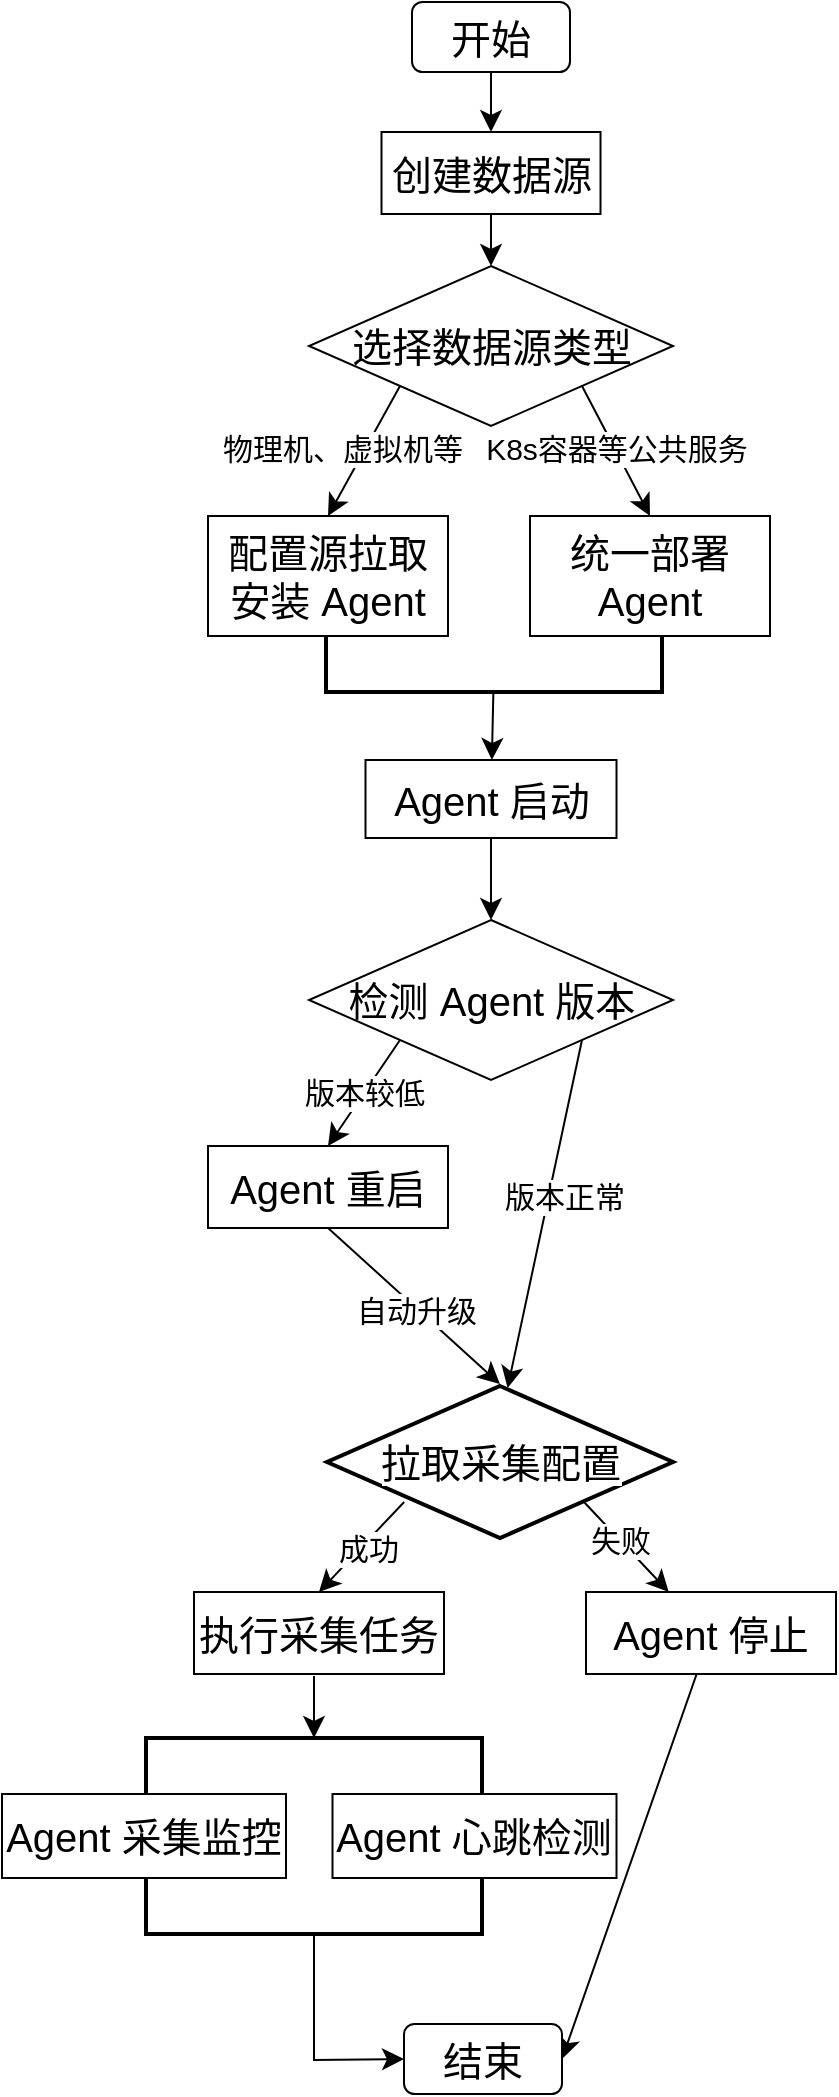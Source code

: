 <mxfile version="24.8.6">
  <diagram name="第 1 页" id="uQV4d3QOdv5ZGM-Fy3Eu">
    <mxGraphModel dx="1420" dy="1122" grid="0" gridSize="10" guides="1" tooltips="1" connect="1" arrows="1" fold="1" page="0" pageScale="1" pageWidth="827" pageHeight="1169" math="0" shadow="0">
      <root>
        <mxCell id="0" />
        <mxCell id="1" parent="0" />
        <mxCell id="3i4N--CUoDsbIN8EMX7h-10" value="" style="edgeStyle=none;curved=1;rounded=0;orthogonalLoop=1;jettySize=auto;html=1;fontSize=12;startSize=8;endSize=8;entryX=0.5;entryY=0;entryDx=0;entryDy=0;" parent="1" source="3i4N--CUoDsbIN8EMX7h-2" target="3i4N--CUoDsbIN8EMX7h-7" edge="1">
          <mxGeometry relative="1" as="geometry" />
        </mxCell>
        <mxCell id="3i4N--CUoDsbIN8EMX7h-2" value="&lt;font style=&quot;font-size: 20px;&quot;&gt;开始&lt;/font&gt;" style="rounded=1;whiteSpace=wrap;html=1;" parent="1" vertex="1">
          <mxGeometry x="146" y="-138" width="79" height="35" as="geometry" />
        </mxCell>
        <mxCell id="3i4N--CUoDsbIN8EMX7h-11" value="" style="edgeStyle=none;curved=1;rounded=0;orthogonalLoop=1;jettySize=auto;html=1;fontSize=12;startSize=8;endSize=8;" parent="1" source="3i4N--CUoDsbIN8EMX7h-7" target="3i4N--CUoDsbIN8EMX7h-8" edge="1">
          <mxGeometry relative="1" as="geometry" />
        </mxCell>
        <mxCell id="3i4N--CUoDsbIN8EMX7h-7" value="&lt;font style=&quot;font-size: 20px;&quot;&gt;创建数据源&lt;/font&gt;" style="rounded=0;whiteSpace=wrap;html=1;" parent="1" vertex="1">
          <mxGeometry x="130.75" y="-73" width="109.5" height="41" as="geometry" />
        </mxCell>
        <mxCell id="3i4N--CUoDsbIN8EMX7h-13" value="" style="edgeStyle=none;curved=1;rounded=0;orthogonalLoop=1;jettySize=auto;html=1;fontSize=12;startSize=8;endSize=8;entryX=0.5;entryY=0;entryDx=0;entryDy=0;exitX=0;exitY=1;exitDx=0;exitDy=0;" parent="1" source="3i4N--CUoDsbIN8EMX7h-8" target="3i4N--CUoDsbIN8EMX7h-12" edge="1">
          <mxGeometry relative="1" as="geometry" />
        </mxCell>
        <mxCell id="3i4N--CUoDsbIN8EMX7h-16" value="&lt;font style=&quot;font-size: 15px;&quot;&gt;物理机、虚拟机等&lt;/font&gt;" style="edgeLabel;html=1;align=center;verticalAlign=middle;resizable=0;points=[];fontSize=12;" parent="3i4N--CUoDsbIN8EMX7h-13" vertex="1" connectable="0">
          <mxGeometry x="-0.085" y="1" relative="1" as="geometry">
            <mxPoint x="-14" y="1" as="offset" />
          </mxGeometry>
        </mxCell>
        <mxCell id="3i4N--CUoDsbIN8EMX7h-15" style="edgeStyle=none;curved=1;rounded=0;orthogonalLoop=1;jettySize=auto;html=1;exitX=1;exitY=1;exitDx=0;exitDy=0;entryX=0.5;entryY=0;entryDx=0;entryDy=0;fontSize=12;startSize=8;endSize=8;" parent="1" source="3i4N--CUoDsbIN8EMX7h-8" target="3i4N--CUoDsbIN8EMX7h-14" edge="1">
          <mxGeometry relative="1" as="geometry" />
        </mxCell>
        <mxCell id="3i4N--CUoDsbIN8EMX7h-17" value="&lt;font style=&quot;font-size: 15px;&quot;&gt;K8s容器等公共服务&lt;/font&gt;" style="edgeLabel;html=1;align=center;verticalAlign=middle;resizable=0;points=[];fontSize=12;" parent="3i4N--CUoDsbIN8EMX7h-15" vertex="1" connectable="0">
          <mxGeometry x="-0.316" y="3" relative="1" as="geometry">
            <mxPoint x="3" y="10" as="offset" />
          </mxGeometry>
        </mxCell>
        <mxCell id="3i4N--CUoDsbIN8EMX7h-8" value="&lt;font style=&quot;font-size: 20px;&quot;&gt;选择数据源类型&lt;/font&gt;" style="rhombus;whiteSpace=wrap;html=1;" parent="1" vertex="1">
          <mxGeometry x="94.5" y="-6" width="182" height="80" as="geometry" />
        </mxCell>
        <mxCell id="3i4N--CUoDsbIN8EMX7h-12" value="&lt;font style=&quot;font-size: 20px;&quot;&gt;配置源拉取安装 Agent&lt;/font&gt;" style="whiteSpace=wrap;html=1;" parent="1" vertex="1">
          <mxGeometry x="44" y="119" width="120" height="60" as="geometry" />
        </mxCell>
        <mxCell id="3i4N--CUoDsbIN8EMX7h-14" value="&lt;font style=&quot;font-size: 20px;&quot;&gt;统一部署 Agent&lt;/font&gt;" style="whiteSpace=wrap;html=1;" parent="1" vertex="1">
          <mxGeometry x="205" y="119" width="120" height="60" as="geometry" />
        </mxCell>
        <mxCell id="3i4N--CUoDsbIN8EMX7h-24" style="edgeStyle=none;curved=1;rounded=0;orthogonalLoop=1;jettySize=auto;html=1;exitX=0.5;exitY=1;exitDx=0;exitDy=0;entryX=0.5;entryY=0;entryDx=0;entryDy=0;fontSize=12;startSize=8;endSize=8;" parent="1" source="3i4N--CUoDsbIN8EMX7h-19" target="3i4N--CUoDsbIN8EMX7h-23" edge="1">
          <mxGeometry relative="1" as="geometry" />
        </mxCell>
        <mxCell id="3i4N--CUoDsbIN8EMX7h-19" value="&lt;font style=&quot;font-size: 20px;&quot;&gt;Agent 启动&lt;/font&gt;" style="rounded=0;whiteSpace=wrap;html=1;" parent="1" vertex="1">
          <mxGeometry x="122.75" y="241" width="125.5" height="39" as="geometry" />
        </mxCell>
        <mxCell id="3i4N--CUoDsbIN8EMX7h-22" value="" style="edgeStyle=none;curved=1;rounded=0;orthogonalLoop=1;jettySize=auto;html=1;fontSize=12;startSize=8;endSize=8;" parent="1" source="3i4N--CUoDsbIN8EMX7h-21" target="3i4N--CUoDsbIN8EMX7h-19" edge="1">
          <mxGeometry relative="1" as="geometry" />
        </mxCell>
        <mxCell id="3i4N--CUoDsbIN8EMX7h-21" value="" style="strokeWidth=2;html=1;shape=mxgraph.flowchart.annotation_1;align=left;pointerEvents=1;direction=north;" parent="1" vertex="1">
          <mxGeometry x="103" y="179" width="168" height="28" as="geometry" />
        </mxCell>
        <mxCell id="3i4N--CUoDsbIN8EMX7h-29" value="&lt;font style=&quot;font-size: 15px;&quot;&gt;版本较低&lt;/font&gt;" style="edgeStyle=none;curved=1;rounded=0;orthogonalLoop=1;jettySize=auto;html=1;exitX=0;exitY=1;exitDx=0;exitDy=0;entryX=0.5;entryY=0;entryDx=0;entryDy=0;fontSize=12;startSize=8;endSize=8;" parent="1" source="3i4N--CUoDsbIN8EMX7h-23" target="3i4N--CUoDsbIN8EMX7h-27" edge="1">
          <mxGeometry relative="1" as="geometry" />
        </mxCell>
        <mxCell id="3i4N--CUoDsbIN8EMX7h-23" value="&lt;span style=&quot;font-size: 20px;&quot;&gt;检测 Agent 版本&lt;/span&gt;" style="rhombus;whiteSpace=wrap;html=1;" parent="1" vertex="1">
          <mxGeometry x="94.5" y="321" width="182" height="80" as="geometry" />
        </mxCell>
        <mxCell id="3i4N--CUoDsbIN8EMX7h-32" style="edgeStyle=none;curved=1;rounded=0;orthogonalLoop=1;jettySize=auto;html=1;fontSize=12;startSize=8;endSize=8;entryX=0.56;entryY=-0.017;entryDx=0;entryDy=0;entryPerimeter=0;exitX=0.5;exitY=1;exitDx=0;exitDy=0;" parent="1" source="3i4N--CUoDsbIN8EMX7h-27" edge="1">
          <mxGeometry relative="1" as="geometry">
            <mxPoint x="189.95" y="552.98" as="targetPoint" />
          </mxGeometry>
        </mxCell>
        <mxCell id="3i4N--CUoDsbIN8EMX7h-34" value="&lt;font style=&quot;font-size: 15px;&quot;&gt;自动升级&lt;/font&gt;" style="edgeLabel;html=1;align=center;verticalAlign=middle;resizable=0;points=[];fontSize=12;" parent="3i4N--CUoDsbIN8EMX7h-32" vertex="1" connectable="0">
          <mxGeometry x="0.006" relative="1" as="geometry">
            <mxPoint y="1" as="offset" />
          </mxGeometry>
        </mxCell>
        <mxCell id="3i4N--CUoDsbIN8EMX7h-27" value="&lt;span style=&quot;font-size: 20px;&quot;&gt;Agent 重启&lt;/span&gt;" style="whiteSpace=wrap;html=1;" parent="1" vertex="1">
          <mxGeometry x="44" y="434" width="120" height="41" as="geometry" />
        </mxCell>
        <mxCell id="3i4N--CUoDsbIN8EMX7h-30" style="edgeStyle=none;curved=1;rounded=0;orthogonalLoop=1;jettySize=auto;html=1;exitX=1;exitY=1;exitDx=0;exitDy=0;entryX=0.592;entryY=0.017;entryDx=0;entryDy=0;entryPerimeter=0;fontSize=12;startSize=8;endSize=8;" parent="1" source="3i4N--CUoDsbIN8EMX7h-23" edge="1">
          <mxGeometry relative="1" as="geometry">
            <mxPoint x="193.79" y="555.02" as="targetPoint" />
          </mxGeometry>
        </mxCell>
        <mxCell id="3i4N--CUoDsbIN8EMX7h-31" value="&lt;font style=&quot;font-size: 15px;&quot;&gt;版本正常&lt;/font&gt;" style="edgeLabel;html=1;align=center;verticalAlign=middle;resizable=0;points=[];fontSize=12;" parent="3i4N--CUoDsbIN8EMX7h-30" vertex="1" connectable="0">
          <mxGeometry x="-0.17" y="4" relative="1" as="geometry">
            <mxPoint x="2" y="5" as="offset" />
          </mxGeometry>
        </mxCell>
        <mxCell id="H1M93Ht1NQZLoZktQNuY-6" style="edgeStyle=none;curved=1;rounded=0;orthogonalLoop=1;jettySize=auto;html=1;exitX=0.223;exitY=0.763;exitDx=0;exitDy=0;exitPerimeter=0;fontSize=12;startSize=8;endSize=8;entryX=0.5;entryY=0;entryDx=0;entryDy=0;" edge="1" parent="1" source="H1M93Ht1NQZLoZktQNuY-2" target="H1M93Ht1NQZLoZktQNuY-4">
          <mxGeometry relative="1" as="geometry">
            <mxPoint x="104" y="632" as="targetPoint" />
          </mxGeometry>
        </mxCell>
        <mxCell id="H1M93Ht1NQZLoZktQNuY-7" value="&lt;span style=&quot;font-size: 15px;&quot;&gt;成功&lt;/span&gt;" style="edgeLabel;html=1;align=center;verticalAlign=middle;resizable=0;points=[];fontSize=12;" vertex="1" connectable="0" parent="H1M93Ht1NQZLoZktQNuY-6">
          <mxGeometry x="-0.068" y="2" relative="1" as="geometry">
            <mxPoint as="offset" />
          </mxGeometry>
        </mxCell>
        <mxCell id="H1M93Ht1NQZLoZktQNuY-18" style="edgeStyle=none;curved=1;rounded=0;orthogonalLoop=1;jettySize=auto;html=1;fontSize=12;startSize=8;endSize=8;exitX=0.752;exitY=0.776;exitDx=0;exitDy=0;exitPerimeter=0;entryX=0.331;entryY=0;entryDx=0;entryDy=0;entryPerimeter=0;" edge="1" parent="1" target="H1M93Ht1NQZLoZktQNuY-17">
          <mxGeometry relative="1" as="geometry">
            <mxPoint x="298" y="655" as="targetPoint" />
            <mxPoint x="231.996" y="611.996" as="sourcePoint" />
          </mxGeometry>
        </mxCell>
        <mxCell id="H1M93Ht1NQZLoZktQNuY-19" value="&lt;font style=&quot;font-size: 15px;&quot;&gt;失败&lt;/font&gt;" style="edgeLabel;html=1;align=center;verticalAlign=middle;resizable=0;points=[];fontSize=12;" vertex="1" connectable="0" parent="H1M93Ht1NQZLoZktQNuY-18">
          <mxGeometry x="-0.182" relative="1" as="geometry">
            <mxPoint as="offset" />
          </mxGeometry>
        </mxCell>
        <mxCell id="H1M93Ht1NQZLoZktQNuY-2" value="&lt;span style=&quot;caret-color: rgb(0, 0, 0); color: rgb(0, 0, 0); font-family: Helvetica; font-size: 20px; font-style: normal; font-variant-caps: normal; font-weight: 400; letter-spacing: normal; orphans: auto; text-align: center; text-indent: 0px; text-transform: none; white-space: normal; widows: auto; word-spacing: 0px; -webkit-text-stroke-width: 0px; background-color: rgb(255, 255, 255); text-decoration: none; display: inline !important; float: none;&quot;&gt;拉取采集配置&lt;/span&gt;" style="strokeWidth=2;html=1;shape=mxgraph.flowchart.decision;whiteSpace=wrap;" vertex="1" parent="1">
          <mxGeometry x="103.5" y="554" width="173" height="76" as="geometry" />
        </mxCell>
        <mxCell id="H1M93Ht1NQZLoZktQNuY-3" style="edgeStyle=none;curved=1;rounded=0;orthogonalLoop=1;jettySize=auto;html=1;exitX=0.5;exitY=1;exitDx=0;exitDy=0;fontSize=12;startSize=8;endSize=8;" edge="1" parent="1" source="3i4N--CUoDsbIN8EMX7h-19" target="3i4N--CUoDsbIN8EMX7h-19">
          <mxGeometry relative="1" as="geometry" />
        </mxCell>
        <mxCell id="H1M93Ht1NQZLoZktQNuY-4" value="&lt;span style=&quot;font-size: 20px;&quot;&gt;执行采集任务&lt;/span&gt;" style="whiteSpace=wrap;html=1;" vertex="1" parent="1">
          <mxGeometry x="37" y="657" width="125" height="41" as="geometry" />
        </mxCell>
        <mxCell id="H1M93Ht1NQZLoZktQNuY-5" style="edgeStyle=none;curved=1;rounded=0;orthogonalLoop=1;jettySize=auto;html=1;exitX=0;exitY=0.5;exitDx=0;exitDy=0;exitPerimeter=0;fontSize=12;startSize=8;endSize=8;" edge="1" parent="1" source="H1M93Ht1NQZLoZktQNuY-2" target="H1M93Ht1NQZLoZktQNuY-2">
          <mxGeometry relative="1" as="geometry" />
        </mxCell>
        <mxCell id="H1M93Ht1NQZLoZktQNuY-8" value="" style="strokeWidth=2;html=1;shape=mxgraph.flowchart.annotation_1;align=left;pointerEvents=1;direction=south;" vertex="1" parent="1">
          <mxGeometry x="13" y="730" width="168" height="28" as="geometry" />
        </mxCell>
        <mxCell id="H1M93Ht1NQZLoZktQNuY-14" value="" style="endArrow=classic;html=1;rounded=0;fontSize=12;startSize=8;endSize=8;curved=1;" edge="1" parent="1" target="H1M93Ht1NQZLoZktQNuY-8">
          <mxGeometry width="50" height="50" relative="1" as="geometry">
            <mxPoint x="97" y="699" as="sourcePoint" />
            <mxPoint x="101" y="726" as="targetPoint" />
          </mxGeometry>
        </mxCell>
        <mxCell id="H1M93Ht1NQZLoZktQNuY-15" value="&lt;span style=&quot;font-size: 20px;&quot;&gt;Agent 采集监控&lt;/span&gt;" style="whiteSpace=wrap;html=1;" vertex="1" parent="1">
          <mxGeometry x="-59" y="758" width="142" height="42" as="geometry" />
        </mxCell>
        <mxCell id="H1M93Ht1NQZLoZktQNuY-16" value="&lt;span style=&quot;font-size: 20px;&quot;&gt;Agent 心跳检测&lt;/span&gt;" style="whiteSpace=wrap;html=1;" vertex="1" parent="1">
          <mxGeometry x="106.25" y="758" width="142" height="42" as="geometry" />
        </mxCell>
        <mxCell id="H1M93Ht1NQZLoZktQNuY-21" style="edgeStyle=none;curved=1;rounded=0;orthogonalLoop=1;jettySize=auto;html=1;entryX=1;entryY=0.5;entryDx=0;entryDy=0;fontSize=12;startSize=8;endSize=8;" edge="1" parent="1" source="H1M93Ht1NQZLoZktQNuY-17" target="H1M93Ht1NQZLoZktQNuY-20">
          <mxGeometry relative="1" as="geometry" />
        </mxCell>
        <mxCell id="H1M93Ht1NQZLoZktQNuY-17" value="&lt;span style=&quot;font-size: 20px;&quot;&gt;Agent 停止&lt;/span&gt;" style="whiteSpace=wrap;html=1;" vertex="1" parent="1">
          <mxGeometry x="233" y="657" width="125" height="41" as="geometry" />
        </mxCell>
        <mxCell id="H1M93Ht1NQZLoZktQNuY-20" value="&lt;span style=&quot;font-size: 20px;&quot;&gt;结束&lt;/span&gt;" style="rounded=1;whiteSpace=wrap;html=1;" vertex="1" parent="1">
          <mxGeometry x="142" y="873" width="79" height="35" as="geometry" />
        </mxCell>
        <mxCell id="H1M93Ht1NQZLoZktQNuY-23" style="edgeStyle=none;curved=0;rounded=0;orthogonalLoop=1;jettySize=auto;html=1;entryX=0;entryY=0.5;entryDx=0;entryDy=0;fontSize=12;startSize=8;endSize=8;" edge="1" parent="1" source="H1M93Ht1NQZLoZktQNuY-22" target="H1M93Ht1NQZLoZktQNuY-20">
          <mxGeometry relative="1" as="geometry">
            <Array as="points">
              <mxPoint x="97" y="891" />
            </Array>
          </mxGeometry>
        </mxCell>
        <mxCell id="H1M93Ht1NQZLoZktQNuY-22" value="" style="strokeWidth=2;html=1;shape=mxgraph.flowchart.annotation_1;align=left;pointerEvents=1;direction=north;" vertex="1" parent="1">
          <mxGeometry x="13" y="800" width="168" height="28" as="geometry" />
        </mxCell>
      </root>
    </mxGraphModel>
  </diagram>
</mxfile>
